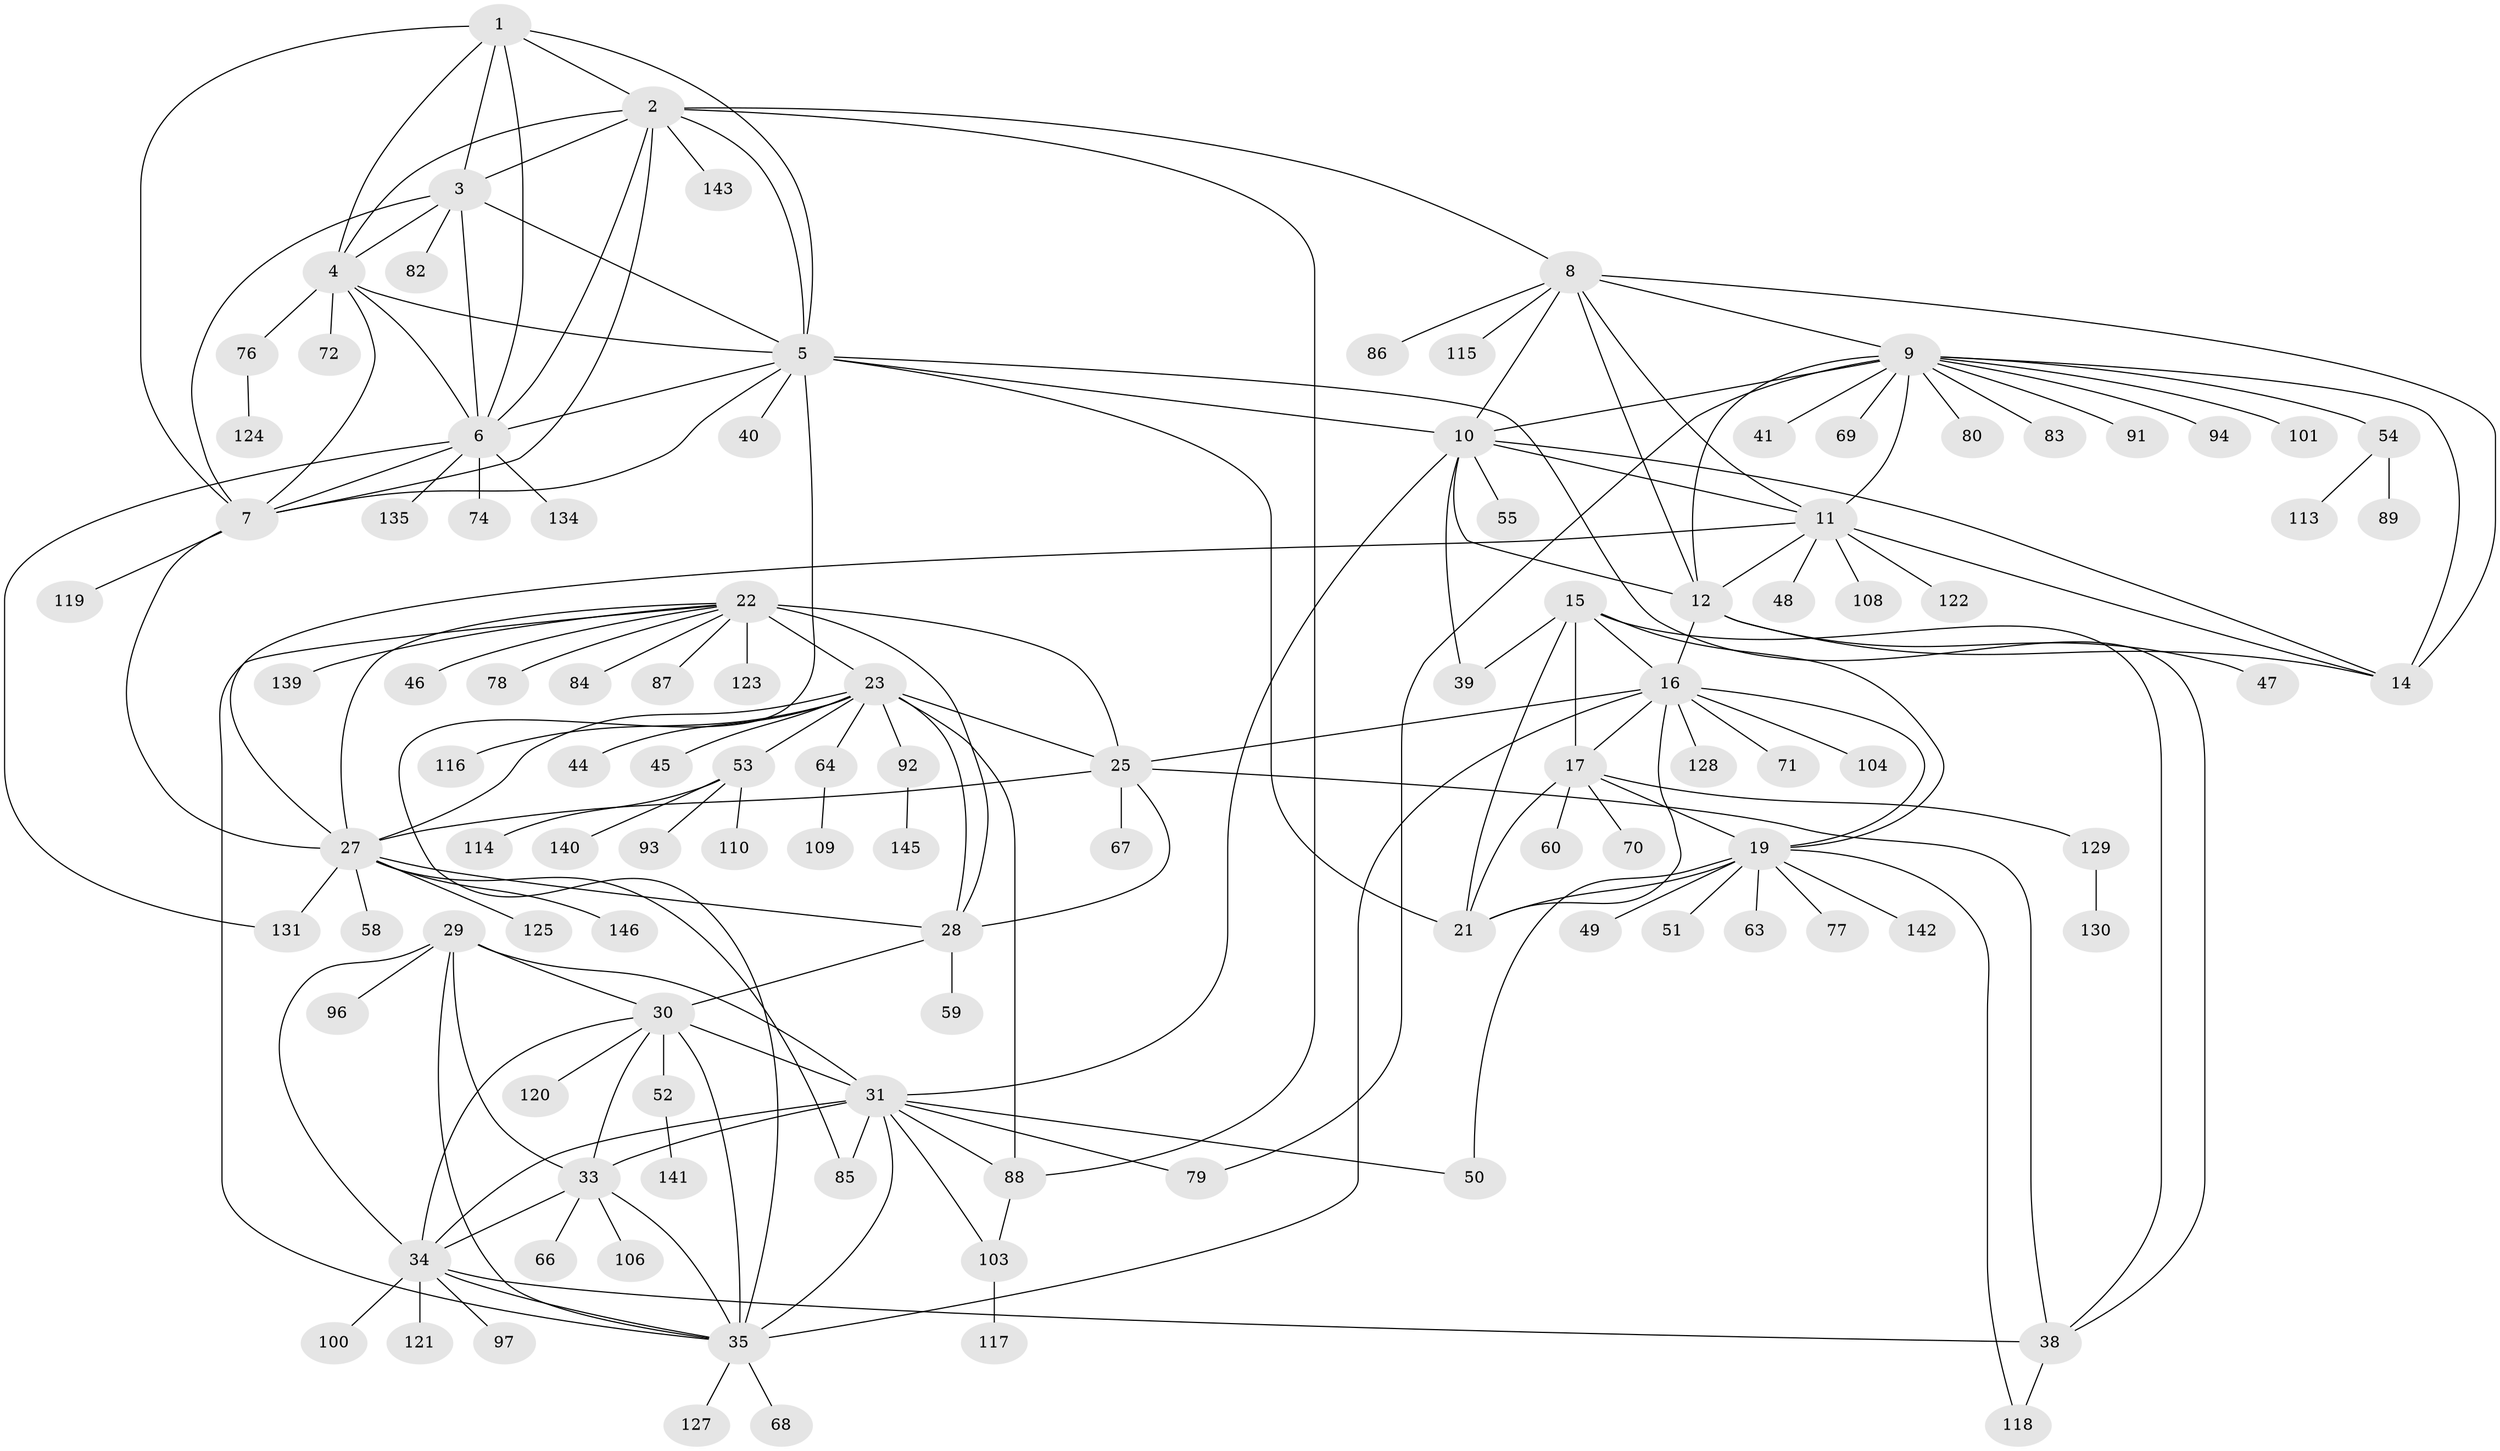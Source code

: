 // Generated by graph-tools (version 1.1) at 2025/24/03/03/25 07:24:14]
// undirected, 112 vertices, 178 edges
graph export_dot {
graph [start="1"]
  node [color=gray90,style=filled];
  1 [super="+81"];
  2 [super="+105"];
  3 [super="+43"];
  4;
  5 [super="+57"];
  6 [super="+137"];
  7 [super="+111"];
  8 [super="+56"];
  9 [super="+13"];
  10 [super="+73"];
  11 [super="+37"];
  12 [super="+132"];
  14 [super="+112"];
  15 [super="+126"];
  16 [super="+102"];
  17 [super="+18"];
  19 [super="+20"];
  21 [super="+62"];
  22 [super="+26"];
  23 [super="+24"];
  25 [super="+42"];
  27 [super="+95"];
  28;
  29 [super="+133"];
  30 [super="+99"];
  31 [super="+32"];
  33 [super="+36"];
  34 [super="+138"];
  35 [super="+65"];
  38 [super="+98"];
  39;
  40;
  41;
  44;
  45;
  46;
  47;
  48;
  49;
  50 [super="+61"];
  51;
  52 [super="+107"];
  53 [super="+75"];
  54;
  55;
  58;
  59;
  60;
  63;
  64;
  66;
  67;
  68;
  69;
  70;
  71;
  72;
  74;
  76;
  77;
  78;
  79;
  80;
  82;
  83;
  84;
  85;
  86;
  87;
  88 [super="+90"];
  89;
  91;
  92;
  93;
  94;
  96;
  97 [super="+136"];
  100;
  101;
  103;
  104;
  106;
  108;
  109;
  110;
  113;
  114;
  115;
  116;
  117;
  118;
  119;
  120;
  121;
  122;
  123;
  124 [super="+144"];
  125;
  127;
  128;
  129;
  130;
  131;
  134;
  135;
  139;
  140;
  141;
  142;
  143;
  145;
  146;
  1 -- 2;
  1 -- 3;
  1 -- 4;
  1 -- 5;
  1 -- 6;
  1 -- 7;
  2 -- 3;
  2 -- 4;
  2 -- 5;
  2 -- 6;
  2 -- 7;
  2 -- 8;
  2 -- 143;
  2 -- 88;
  3 -- 4;
  3 -- 5;
  3 -- 6;
  3 -- 7;
  3 -- 82;
  4 -- 5;
  4 -- 6;
  4 -- 7;
  4 -- 72;
  4 -- 76;
  5 -- 6;
  5 -- 7;
  5 -- 21 [weight=2];
  5 -- 35;
  5 -- 38;
  5 -- 40;
  5 -- 10;
  6 -- 7;
  6 -- 74;
  6 -- 131;
  6 -- 134;
  6 -- 135;
  7 -- 27;
  7 -- 119;
  8 -- 9 [weight=2];
  8 -- 10;
  8 -- 11;
  8 -- 12;
  8 -- 14;
  8 -- 86;
  8 -- 115;
  9 -- 10 [weight=2];
  9 -- 11 [weight=2];
  9 -- 12 [weight=2];
  9 -- 14 [weight=2];
  9 -- 54;
  9 -- 69;
  9 -- 79;
  9 -- 83;
  9 -- 101;
  9 -- 41;
  9 -- 80;
  9 -- 91;
  9 -- 94;
  10 -- 11;
  10 -- 12;
  10 -- 14;
  10 -- 39;
  10 -- 55;
  10 -- 31;
  11 -- 12;
  11 -- 14;
  11 -- 27;
  11 -- 48;
  11 -- 108;
  11 -- 122;
  12 -- 14;
  12 -- 16;
  12 -- 47;
  15 -- 16;
  15 -- 17 [weight=2];
  15 -- 19 [weight=2];
  15 -- 21;
  15 -- 39;
  15 -- 38;
  16 -- 17 [weight=2];
  16 -- 19 [weight=2];
  16 -- 21;
  16 -- 25;
  16 -- 35;
  16 -- 71;
  16 -- 104;
  16 -- 128;
  17 -- 19 [weight=4];
  17 -- 21 [weight=2];
  17 -- 60;
  17 -- 70;
  17 -- 129;
  19 -- 21 [weight=2];
  19 -- 49;
  19 -- 50;
  19 -- 63;
  19 -- 77;
  19 -- 142;
  19 -- 51;
  19 -- 118;
  22 -- 23 [weight=4];
  22 -- 25 [weight=2];
  22 -- 27 [weight=2];
  22 -- 28 [weight=2];
  22 -- 78;
  22 -- 84;
  22 -- 123;
  22 -- 139;
  22 -- 46;
  22 -- 87;
  22 -- 35;
  23 -- 25 [weight=2];
  23 -- 27 [weight=2];
  23 -- 28 [weight=2];
  23 -- 64;
  23 -- 88;
  23 -- 92;
  23 -- 44;
  23 -- 45;
  23 -- 116;
  23 -- 53;
  25 -- 27;
  25 -- 28;
  25 -- 67;
  25 -- 38;
  27 -- 28;
  27 -- 58;
  27 -- 85;
  27 -- 125;
  27 -- 131;
  27 -- 146;
  28 -- 30;
  28 -- 59;
  29 -- 30;
  29 -- 31 [weight=2];
  29 -- 33;
  29 -- 34;
  29 -- 35;
  29 -- 96;
  30 -- 31 [weight=2];
  30 -- 33;
  30 -- 34;
  30 -- 35;
  30 -- 52;
  30 -- 120;
  31 -- 33 [weight=2];
  31 -- 34 [weight=2];
  31 -- 35 [weight=2];
  31 -- 103;
  31 -- 79;
  31 -- 50;
  31 -- 85;
  31 -- 88;
  33 -- 34;
  33 -- 35;
  33 -- 66;
  33 -- 106;
  34 -- 35;
  34 -- 38;
  34 -- 97;
  34 -- 100;
  34 -- 121;
  35 -- 68;
  35 -- 127;
  38 -- 118;
  52 -- 141;
  53 -- 110;
  53 -- 114;
  53 -- 140;
  53 -- 93;
  54 -- 89;
  54 -- 113;
  64 -- 109;
  76 -- 124;
  88 -- 103;
  92 -- 145;
  103 -- 117;
  129 -- 130;
}
